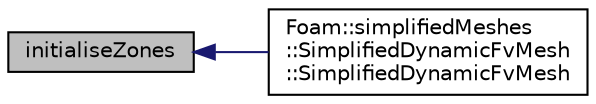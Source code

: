 digraph "initialiseZones"
{
  bgcolor="transparent";
  edge [fontname="Helvetica",fontsize="10",labelfontname="Helvetica",labelfontsize="10"];
  node [fontname="Helvetica",fontsize="10",shape=record];
  rankdir="LR";
  Node1 [label="initialiseZones",height=0.2,width=0.4,color="black", fillcolor="grey75", style="filled" fontcolor="black"];
  Node1 -> Node2 [dir="back",color="midnightblue",fontsize="10",style="solid",fontname="Helvetica"];
  Node2 [label="Foam::simplifiedMeshes\l::SimplifiedDynamicFvMesh\l::SimplifiedDynamicFvMesh",height=0.2,width=0.4,color="black",URL="$classFoam_1_1simplifiedMeshes_1_1SimplifiedDynamicFvMesh.html#a72d9968a62333dfe63d3486aacc46798",tooltip="Constructor. "];
}
